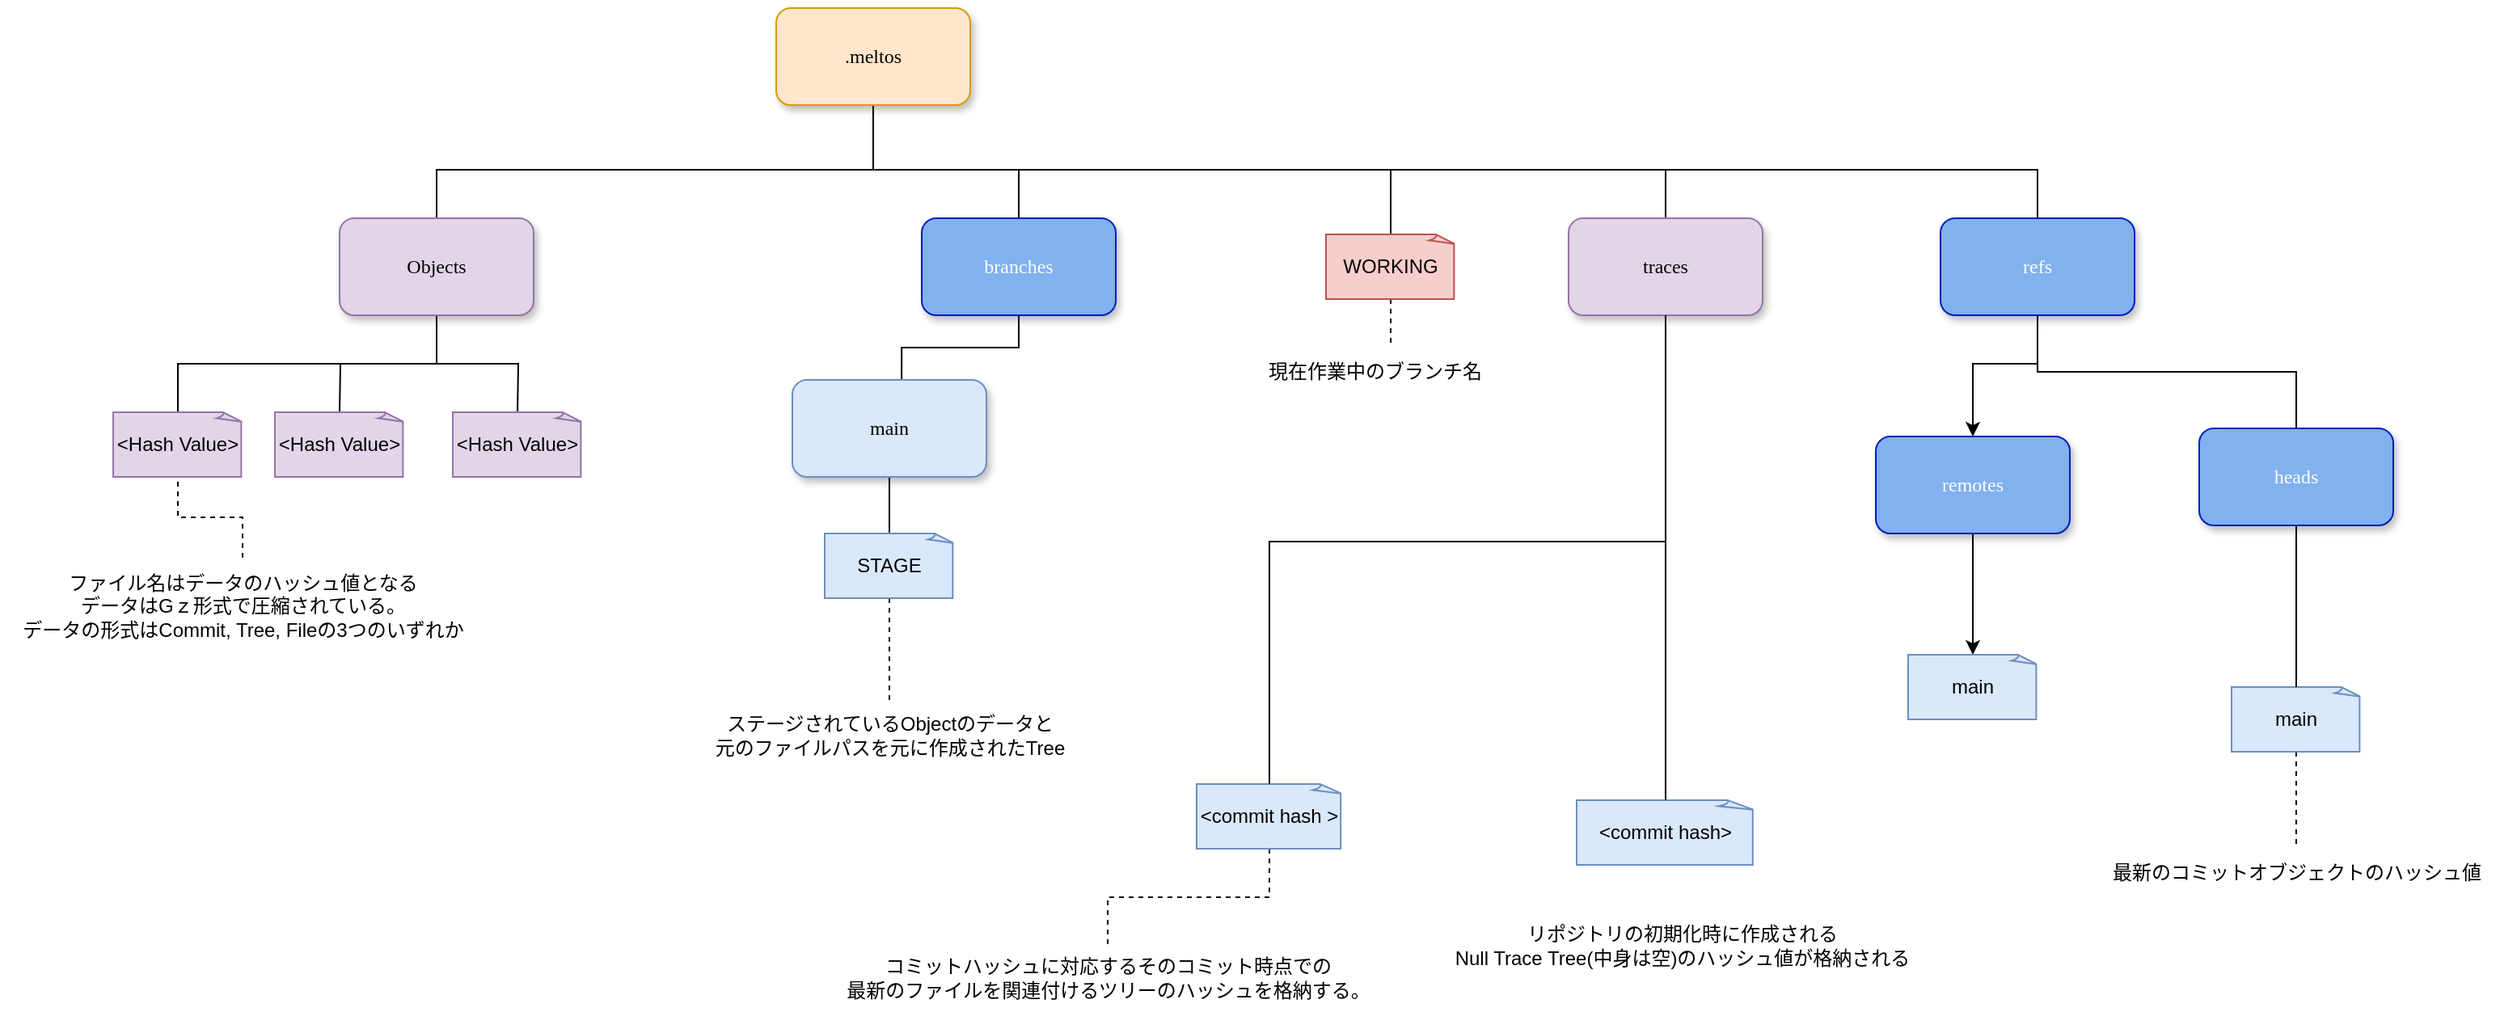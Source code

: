 <mxfile version="21.4.0" type="device">
  <diagram name="Page-1" id="10a91c8b-09ff-31b1-d368-03940ed4cc9e">
    <mxGraphModel dx="1292" dy="700" grid="1" gridSize="10" guides="1" tooltips="1" connect="1" arrows="1" fold="1" page="1" pageScale="1" pageWidth="1100" pageHeight="850" background="none" math="0" shadow="0">
      <root>
        <mxCell id="0" />
        <mxCell id="1" parent="0" />
        <mxCell id="5_L0wpshtyEx2szlIJ-K-7" style="edgeStyle=orthogonalEdgeStyle;rounded=0;orthogonalLoop=1;jettySize=auto;html=1;endArrow=none;endFill=0;" parent="1" source="62893188c0fa7362-1" target="5_L0wpshtyEx2szlIJ-K-6" edge="1">
          <mxGeometry relative="1" as="geometry">
            <Array as="points">
              <mxPoint x="550" y="180" />
              <mxPoint x="280" y="180" />
            </Array>
          </mxGeometry>
        </mxCell>
        <mxCell id="5_L0wpshtyEx2szlIJ-K-24" style="edgeStyle=orthogonalEdgeStyle;rounded=0;orthogonalLoop=1;jettySize=auto;html=1;endArrow=none;endFill=0;" parent="1" source="62893188c0fa7362-1" target="5_L0wpshtyEx2szlIJ-K-1" edge="1">
          <mxGeometry relative="1" as="geometry">
            <Array as="points">
              <mxPoint x="550" y="180" />
              <mxPoint x="640" y="180" />
            </Array>
          </mxGeometry>
        </mxCell>
        <mxCell id="5_L0wpshtyEx2szlIJ-K-28" style="edgeStyle=orthogonalEdgeStyle;rounded=0;orthogonalLoop=1;jettySize=auto;html=1;endArrow=none;endFill=0;" parent="1" source="62893188c0fa7362-1" target="5_L0wpshtyEx2szlIJ-K-27" edge="1">
          <mxGeometry relative="1" as="geometry">
            <Array as="points">
              <mxPoint x="550" y="180" />
              <mxPoint x="870" y="180" />
            </Array>
          </mxGeometry>
        </mxCell>
        <mxCell id="EURk-hMIKSYRdoOBLfgp-9" style="edgeStyle=orthogonalEdgeStyle;rounded=0;orthogonalLoop=1;jettySize=auto;html=1;endArrow=none;endFill=0;" parent="1" source="62893188c0fa7362-1" target="EURk-hMIKSYRdoOBLfgp-1" edge="1">
          <mxGeometry relative="1" as="geometry">
            <Array as="points">
              <mxPoint x="550" y="180" />
              <mxPoint x="1040" y="180" />
            </Array>
          </mxGeometry>
        </mxCell>
        <mxCell id="jJL4U7iEvgJaDGx0rXLr-8" style="edgeStyle=orthogonalEdgeStyle;rounded=0;orthogonalLoop=1;jettySize=auto;html=1;endArrow=none;endFill=0;" edge="1" parent="1" source="62893188c0fa7362-1" target="jJL4U7iEvgJaDGx0rXLr-1">
          <mxGeometry relative="1" as="geometry">
            <Array as="points">
              <mxPoint x="550" y="180" />
              <mxPoint x="1270" y="180" />
            </Array>
          </mxGeometry>
        </mxCell>
        <mxCell id="62893188c0fa7362-1" value=".meltos" style="whiteSpace=wrap;html=1;rounded=1;shadow=1;labelBackgroundColor=none;strokeWidth=1;fontFamily=Verdana;fontSize=12;align=center;fillColor=#ffe6cc;strokeColor=#d79b00;" parent="1" vertex="1">
          <mxGeometry x="490" y="80" width="120" height="60" as="geometry" />
        </mxCell>
        <mxCell id="5_L0wpshtyEx2szlIJ-K-25" style="edgeStyle=orthogonalEdgeStyle;rounded=0;orthogonalLoop=1;jettySize=auto;html=1;entryX=0.563;entryY=-0.006;entryDx=0;entryDy=0;entryPerimeter=0;endArrow=none;endFill=0;" parent="1" source="5_L0wpshtyEx2szlIJ-K-1" target="5_L0wpshtyEx2szlIJ-K-12" edge="1">
          <mxGeometry relative="1" as="geometry">
            <Array as="points">
              <mxPoint x="640" y="290" />
              <mxPoint x="568" y="290" />
            </Array>
          </mxGeometry>
        </mxCell>
        <mxCell id="5_L0wpshtyEx2szlIJ-K-1" value="branches" style="whiteSpace=wrap;html=1;rounded=1;shadow=1;labelBackgroundColor=none;strokeWidth=1;fontFamily=Verdana;fontSize=12;align=center;fillColor=#81B1EF;strokeColor=#001DBC;fontColor=#ffffff;" parent="1" vertex="1">
          <mxGeometry x="580" y="210" width="120" height="60" as="geometry" />
        </mxCell>
        <mxCell id="5_L0wpshtyEx2szlIJ-K-21" style="edgeStyle=orthogonalEdgeStyle;rounded=0;orthogonalLoop=1;jettySize=auto;html=1;endArrow=none;endFill=0;strokeWidth=1;" parent="1" source="5_L0wpshtyEx2szlIJ-K-6" target="5_L0wpshtyEx2szlIJ-K-17" edge="1">
          <mxGeometry relative="1" as="geometry">
            <Array as="points">
              <mxPoint x="280" y="300" />
              <mxPoint x="120" y="300" />
            </Array>
          </mxGeometry>
        </mxCell>
        <mxCell id="5_L0wpshtyEx2szlIJ-K-22" style="edgeStyle=orthogonalEdgeStyle;rounded=0;orthogonalLoop=1;jettySize=auto;html=1;entryX=0.5;entryY=0;entryDx=0;entryDy=0;entryPerimeter=0;endArrow=none;endFill=0;" parent="1" source="5_L0wpshtyEx2szlIJ-K-6" edge="1">
          <mxGeometry relative="1" as="geometry">
            <mxPoint x="220" y="330.0" as="targetPoint" />
          </mxGeometry>
        </mxCell>
        <mxCell id="5_L0wpshtyEx2szlIJ-K-26" style="edgeStyle=orthogonalEdgeStyle;rounded=0;orthogonalLoop=1;jettySize=auto;html=1;endArrow=none;endFill=0;" parent="1" source="5_L0wpshtyEx2szlIJ-K-6" edge="1">
          <mxGeometry relative="1" as="geometry">
            <mxPoint x="330.034" y="330.0" as="targetPoint" />
          </mxGeometry>
        </mxCell>
        <mxCell id="5_L0wpshtyEx2szlIJ-K-6" value="Objects" style="whiteSpace=wrap;html=1;rounded=1;shadow=1;labelBackgroundColor=none;strokeWidth=1;fontFamily=Verdana;fontSize=12;align=center;fillColor=#e1d5e7;strokeColor=#9673a6;" parent="1" vertex="1">
          <mxGeometry x="220" y="210" width="120" height="60" as="geometry" />
        </mxCell>
        <mxCell id="jJL4U7iEvgJaDGx0rXLr-5" style="edgeStyle=orthogonalEdgeStyle;rounded=0;orthogonalLoop=1;jettySize=auto;html=1;dashed=1;endArrow=none;endFill=0;" edge="1" parent="1" source="5_L0wpshtyEx2szlIJ-K-11" target="5_L0wpshtyEx2szlIJ-K-39">
          <mxGeometry relative="1" as="geometry" />
        </mxCell>
        <mxCell id="5_L0wpshtyEx2szlIJ-K-11" value="main" style="whiteSpace=wrap;html=1;shape=mxgraph.basic.document;fillColor=#dae8fc;strokeColor=#6c8ebf;" parent="1" vertex="1">
          <mxGeometry x="1390" y="500" width="80" height="40" as="geometry" />
        </mxCell>
        <mxCell id="jJL4U7iEvgJaDGx0rXLr-6" style="edgeStyle=orthogonalEdgeStyle;rounded=0;orthogonalLoop=1;jettySize=auto;html=1;entryX=0.5;entryY=0;entryDx=0;entryDy=0;entryPerimeter=0;endArrow=none;endFill=0;" edge="1" parent="1" source="5_L0wpshtyEx2szlIJ-K-12" target="5_L0wpshtyEx2szlIJ-K-29">
          <mxGeometry relative="1" as="geometry" />
        </mxCell>
        <mxCell id="5_L0wpshtyEx2szlIJ-K-12" value="main" style="whiteSpace=wrap;html=1;rounded=1;shadow=1;labelBackgroundColor=none;strokeWidth=1;fontFamily=Verdana;fontSize=12;align=center;fillColor=#dae8fc;strokeColor=#6c8ebf;" parent="1" vertex="1">
          <mxGeometry x="500" y="310" width="120" height="60" as="geometry" />
        </mxCell>
        <mxCell id="5_L0wpshtyEx2szlIJ-K-17" value="&amp;lt;Hash Value&amp;gt;" style="whiteSpace=wrap;html=1;shape=mxgraph.basic.document;fillColor=#e1d5e7;strokeColor=#9673a6;" parent="1" vertex="1">
          <mxGeometry x="80" y="330" width="80" height="40" as="geometry" />
        </mxCell>
        <mxCell id="5_L0wpshtyEx2szlIJ-K-44" style="edgeStyle=orthogonalEdgeStyle;rounded=0;orthogonalLoop=1;jettySize=auto;html=1;entryX=0.563;entryY=0;entryDx=0;entryDy=0;entryPerimeter=0;endArrow=none;endFill=0;dashed=1;" parent="1" source="5_L0wpshtyEx2szlIJ-K-27" target="5_L0wpshtyEx2szlIJ-K-43" edge="1">
          <mxGeometry relative="1" as="geometry" />
        </mxCell>
        <mxCell id="5_L0wpshtyEx2szlIJ-K-27" value="WORKING" style="whiteSpace=wrap;html=1;shape=mxgraph.basic.document;fillColor=#f8cecc;strokeColor=#b85450;" parent="1" vertex="1">
          <mxGeometry x="830" y="220" width="80" height="40" as="geometry" />
        </mxCell>
        <mxCell id="jJL4U7iEvgJaDGx0rXLr-7" style="edgeStyle=orthogonalEdgeStyle;rounded=0;orthogonalLoop=1;jettySize=auto;html=1;dashed=1;endArrow=none;endFill=0;" edge="1" parent="1" source="5_L0wpshtyEx2szlIJ-K-29" target="5_L0wpshtyEx2szlIJ-K-41">
          <mxGeometry relative="1" as="geometry">
            <Array as="points">
              <mxPoint x="560" y="480" />
              <mxPoint x="560" y="480" />
            </Array>
          </mxGeometry>
        </mxCell>
        <mxCell id="5_L0wpshtyEx2szlIJ-K-29" value="STAGE" style="whiteSpace=wrap;html=1;shape=mxgraph.basic.document;fillColor=#dae8fc;strokeColor=#6c8ebf;" parent="1" vertex="1">
          <mxGeometry x="520" y="405" width="80" height="40" as="geometry" />
        </mxCell>
        <mxCell id="5_L0wpshtyEx2szlIJ-K-34" style="edgeStyle=orthogonalEdgeStyle;rounded=0;orthogonalLoop=1;jettySize=auto;html=1;entryX=0.5;entryY=1;entryDx=0;entryDy=0;entryPerimeter=0;endArrow=none;endFill=0;dashed=1;" parent="1" source="5_L0wpshtyEx2szlIJ-K-33" target="5_L0wpshtyEx2szlIJ-K-17" edge="1">
          <mxGeometry relative="1" as="geometry">
            <mxPoint x="189.88" y="391.3" as="targetPoint" />
          </mxGeometry>
        </mxCell>
        <mxCell id="5_L0wpshtyEx2szlIJ-K-33" value="ファイル名はデータのハッシュ値となる&lt;br&gt;データはGｚ形式で圧縮されている。&lt;br&gt;データの形式はCommit, Tree, Fileの3つのいずれか" style="text;html=1;align=center;verticalAlign=middle;resizable=0;points=[];autosize=1;strokeColor=none;fillColor=none;" parent="1" vertex="1">
          <mxGeometry x="10" y="420" width="300" height="60" as="geometry" />
        </mxCell>
        <mxCell id="5_L0wpshtyEx2szlIJ-K-35" value="&amp;lt;Hash Value&amp;gt;" style="whiteSpace=wrap;html=1;shape=mxgraph.basic.document;fillColor=#e1d5e7;strokeColor=#9673a6;" parent="1" vertex="1">
          <mxGeometry x="180" y="330" width="80" height="40" as="geometry" />
        </mxCell>
        <mxCell id="5_L0wpshtyEx2szlIJ-K-37" value="&amp;lt;Hash Value&amp;gt;" style="whiteSpace=wrap;html=1;shape=mxgraph.basic.document;fillColor=#e1d5e7;strokeColor=#9673a6;" parent="1" vertex="1">
          <mxGeometry x="290" y="330" width="80" height="40" as="geometry" />
        </mxCell>
        <mxCell id="5_L0wpshtyEx2szlIJ-K-39" value="最新のコミットオブジェクトのハッシュ値" style="text;html=1;align=center;verticalAlign=middle;resizable=0;points=[];autosize=1;strokeColor=none;fillColor=none;dashed=1;" parent="1" vertex="1">
          <mxGeometry x="1305" y="600" width="250" height="30" as="geometry" />
        </mxCell>
        <mxCell id="5_L0wpshtyEx2szlIJ-K-41" value="ステージされているObjectのデータと&lt;br&gt;元のファイルパスを元に作成されたTree" style="text;html=1;align=center;verticalAlign=middle;resizable=0;points=[];autosize=1;strokeColor=none;fillColor=none;" parent="1" vertex="1">
          <mxGeometry x="440" y="510" width="240" height="40" as="geometry" />
        </mxCell>
        <mxCell id="5_L0wpshtyEx2szlIJ-K-43" value="現在作業中のブランチ名" style="text;html=1;align=center;verticalAlign=middle;resizable=0;points=[];autosize=1;strokeColor=none;fillColor=none;" parent="1" vertex="1">
          <mxGeometry x="780" y="290" width="160" height="30" as="geometry" />
        </mxCell>
        <mxCell id="5_L0wpshtyEx2szlIJ-K-49" style="edgeStyle=orthogonalEdgeStyle;rounded=0;orthogonalLoop=1;jettySize=auto;html=1;dashed=1;endArrow=none;endFill=0;exitX=0.5;exitY=1;exitDx=0;exitDy=0;exitPerimeter=0;" parent="1" source="5_L0wpshtyEx2szlIJ-K-46" target="EURk-hMIKSYRdoOBLfgp-6" edge="1">
          <mxGeometry relative="1" as="geometry">
            <mxPoint x="770" y="660" as="sourcePoint" />
            <mxPoint x="767.2" y="745.52" as="targetPoint" />
          </mxGeometry>
        </mxCell>
        <mxCell id="5_L0wpshtyEx2szlIJ-K-46" value="&amp;lt;commit hash &amp;gt;" style="whiteSpace=wrap;html=1;shape=mxgraph.basic.document;fillColor=#dae8fc;strokeColor=#6c8ebf;" parent="1" vertex="1">
          <mxGeometry x="750" y="560" width="90" height="40" as="geometry" />
        </mxCell>
        <mxCell id="EURk-hMIKSYRdoOBLfgp-4" style="edgeStyle=orthogonalEdgeStyle;rounded=0;orthogonalLoop=1;jettySize=auto;html=1;entryX=0.5;entryY=0;entryDx=0;entryDy=0;entryPerimeter=0;endArrow=none;endFill=0;" parent="1" source="EURk-hMIKSYRdoOBLfgp-1" target="5_L0wpshtyEx2szlIJ-K-46" edge="1">
          <mxGeometry relative="1" as="geometry">
            <mxPoint x="770" y="600" as="targetPoint" />
            <Array as="points">
              <mxPoint x="1040" y="410" />
              <mxPoint x="795" y="410" />
            </Array>
          </mxGeometry>
        </mxCell>
        <mxCell id="EURk-hMIKSYRdoOBLfgp-1" value="traces" style="whiteSpace=wrap;html=1;rounded=1;shadow=1;labelBackgroundColor=none;strokeWidth=1;fontFamily=Verdana;fontSize=12;align=center;fillColor=#e1d5e7;strokeColor=#9673a6;" parent="1" vertex="1">
          <mxGeometry x="980" y="210" width="120" height="60" as="geometry" />
        </mxCell>
        <mxCell id="EURk-hMIKSYRdoOBLfgp-3" value="&amp;lt;commit hash&amp;gt;" style="whiteSpace=wrap;html=1;shape=mxgraph.basic.document;fillColor=#dae8fc;strokeColor=#6c8ebf;" parent="1" vertex="1">
          <mxGeometry x="985" y="570" width="110" height="40" as="geometry" />
        </mxCell>
        <mxCell id="EURk-hMIKSYRdoOBLfgp-6" value="コミットハッシュに対応するそのコミット時点での&lt;br&gt;最新のファイルを関連付けるツリーのハッシュを格納する。" style="text;html=1;align=center;verticalAlign=middle;resizable=0;points=[];autosize=1;strokeColor=none;fillColor=none;" parent="1" vertex="1">
          <mxGeometry x="520" y="660" width="350" height="40" as="geometry" />
        </mxCell>
        <mxCell id="EURk-hMIKSYRdoOBLfgp-7" value="リポジトリの初期化時に作成される&lt;br&gt;Null Trace Tree(中身は空)のハッシュ値が格納される" style="text;html=1;align=center;verticalAlign=middle;resizable=0;points=[];autosize=1;strokeColor=none;fillColor=none;" parent="1" vertex="1">
          <mxGeometry x="900" y="640" width="300" height="40" as="geometry" />
        </mxCell>
        <mxCell id="EURk-hMIKSYRdoOBLfgp-10" style="edgeStyle=orthogonalEdgeStyle;rounded=0;orthogonalLoop=1;jettySize=auto;html=1;entryX=0.5;entryY=0;entryDx=0;entryDy=0;entryPerimeter=0;endArrow=none;endFill=0;" parent="1" source="EURk-hMIKSYRdoOBLfgp-1" target="EURk-hMIKSYRdoOBLfgp-3" edge="1">
          <mxGeometry relative="1" as="geometry" />
        </mxCell>
        <mxCell id="jJL4U7iEvgJaDGx0rXLr-3" style="edgeStyle=orthogonalEdgeStyle;rounded=0;orthogonalLoop=1;jettySize=auto;html=1;exitX=0.5;exitY=1;exitDx=0;exitDy=0;endArrow=none;endFill=0;" edge="1" parent="1" source="jJL4U7iEvgJaDGx0rXLr-1" target="jJL4U7iEvgJaDGx0rXLr-2">
          <mxGeometry relative="1" as="geometry" />
        </mxCell>
        <mxCell id="jJL4U7iEvgJaDGx0rXLr-15" style="edgeStyle=orthogonalEdgeStyle;rounded=0;orthogonalLoop=1;jettySize=auto;html=1;" edge="1" parent="1" source="jJL4U7iEvgJaDGx0rXLr-1" target="jJL4U7iEvgJaDGx0rXLr-14">
          <mxGeometry relative="1" as="geometry">
            <Array as="points">
              <mxPoint x="1270" y="300" />
              <mxPoint x="1230" y="300" />
            </Array>
          </mxGeometry>
        </mxCell>
        <mxCell id="jJL4U7iEvgJaDGx0rXLr-1" value="refs" style="whiteSpace=wrap;html=1;rounded=1;shadow=1;labelBackgroundColor=none;strokeWidth=1;fontFamily=Verdana;fontSize=12;align=center;fillColor=#81B1EF;strokeColor=#001DBC;fontColor=#ffffff;" vertex="1" parent="1">
          <mxGeometry x="1210" y="210" width="120" height="60" as="geometry" />
        </mxCell>
        <mxCell id="jJL4U7iEvgJaDGx0rXLr-4" style="edgeStyle=orthogonalEdgeStyle;rounded=0;orthogonalLoop=1;jettySize=auto;html=1;endArrow=none;endFill=0;" edge="1" parent="1" source="jJL4U7iEvgJaDGx0rXLr-2" target="5_L0wpshtyEx2szlIJ-K-11">
          <mxGeometry relative="1" as="geometry" />
        </mxCell>
        <mxCell id="jJL4U7iEvgJaDGx0rXLr-2" value="heads" style="whiteSpace=wrap;html=1;rounded=1;shadow=1;labelBackgroundColor=none;strokeWidth=1;fontFamily=Verdana;fontSize=12;align=center;fillColor=#81B1EF;strokeColor=#001DBC;fontColor=#ffffff;" vertex="1" parent="1">
          <mxGeometry x="1370" y="340" width="120" height="60" as="geometry" />
        </mxCell>
        <mxCell id="jJL4U7iEvgJaDGx0rXLr-17" style="edgeStyle=orthogonalEdgeStyle;rounded=0;orthogonalLoop=1;jettySize=auto;html=1;" edge="1" parent="1" source="jJL4U7iEvgJaDGx0rXLr-14" target="jJL4U7iEvgJaDGx0rXLr-16">
          <mxGeometry relative="1" as="geometry" />
        </mxCell>
        <mxCell id="jJL4U7iEvgJaDGx0rXLr-14" value="remotes" style="whiteSpace=wrap;html=1;rounded=1;shadow=1;labelBackgroundColor=none;strokeWidth=1;fontFamily=Verdana;fontSize=12;align=center;fillColor=#81B1EF;strokeColor=#001DBC;fontColor=#ffffff;" vertex="1" parent="1">
          <mxGeometry x="1170" y="345" width="120" height="60" as="geometry" />
        </mxCell>
        <mxCell id="jJL4U7iEvgJaDGx0rXLr-16" value="main" style="whiteSpace=wrap;html=1;shape=mxgraph.basic.document;fillColor=#dae8fc;strokeColor=#6c8ebf;" vertex="1" parent="1">
          <mxGeometry x="1190" y="480" width="80" height="40" as="geometry" />
        </mxCell>
      </root>
    </mxGraphModel>
  </diagram>
</mxfile>
